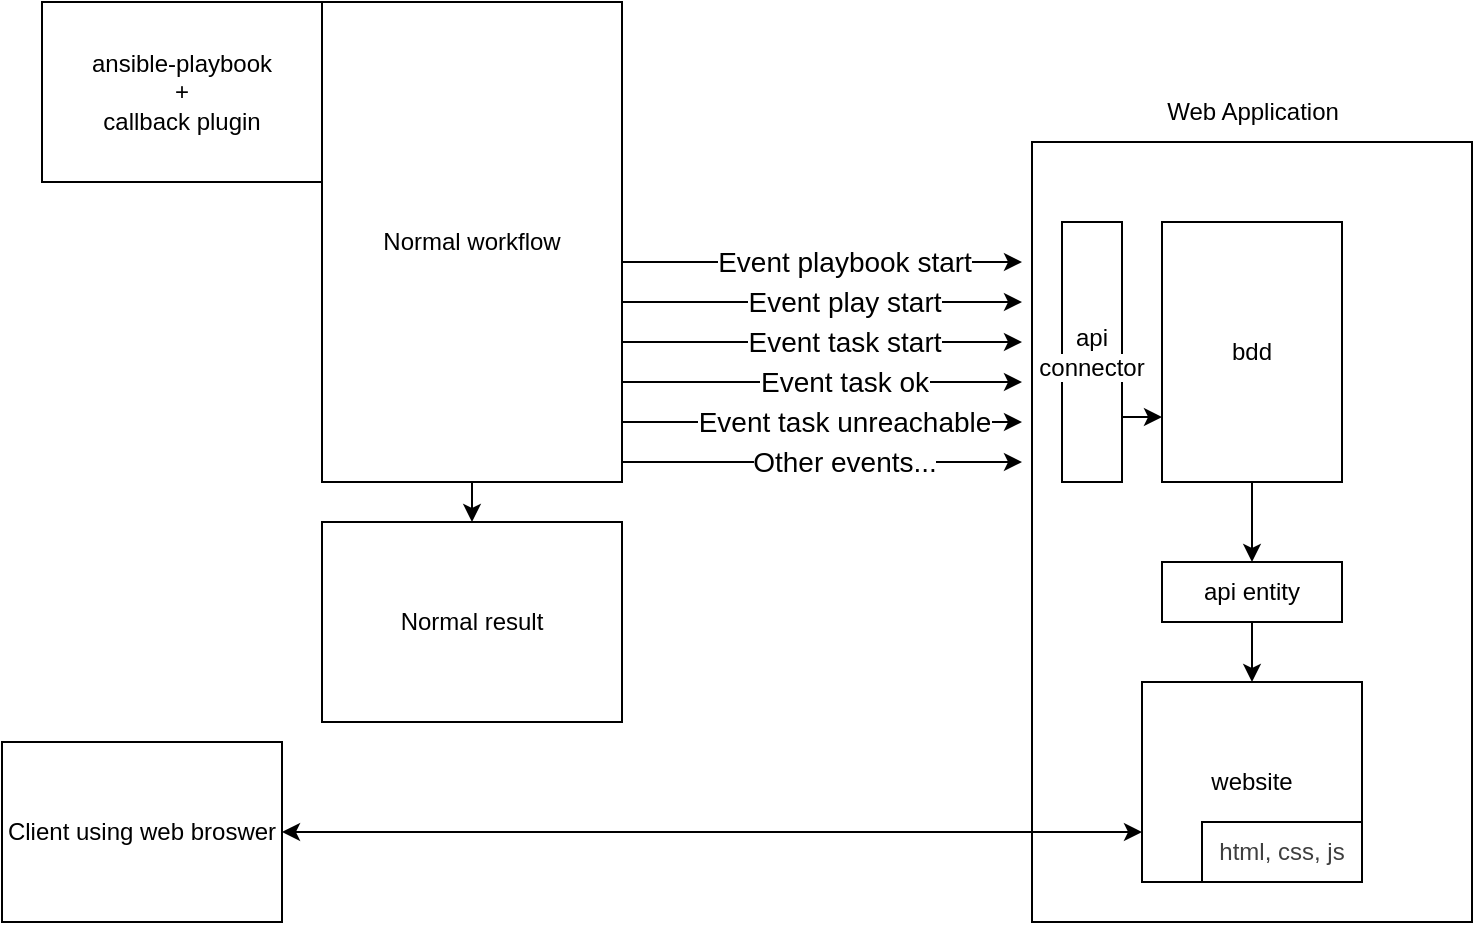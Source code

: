 <mxfile>
    <diagram id="HcixPKXLSJFSV96Jq3hc" name="Page-1">
        <mxGraphModel dx="1040" dy="520" grid="1" gridSize="10" guides="1" tooltips="1" connect="1" arrows="1" fold="1" page="1" pageScale="1" pageWidth="1920" pageHeight="1200" math="0" shadow="0">
            <root>
                <mxCell id="0"/>
                <mxCell id="1" parent="0"/>
                <mxCell id="21" value="" style="rounded=0;whiteSpace=wrap;html=1;fillColor=none;" vertex="1" parent="1">
                    <mxGeometry x="685" y="320" width="220" height="390" as="geometry"/>
                </mxCell>
                <mxCell id="2" value="ansible-playbook&lt;br&gt;+&lt;br&gt;callback plugin" style="rounded=0;whiteSpace=wrap;html=1;" vertex="1" parent="1">
                    <mxGeometry x="190" y="250" width="140" height="90" as="geometry"/>
                </mxCell>
                <mxCell id="4" style="edgeStyle=none;html=1;exitX=1;exitY=0;exitDx=0;exitDy=0;" edge="1" parent="1">
                    <mxGeometry relative="1" as="geometry">
                        <mxPoint x="680" y="420" as="targetPoint"/>
                        <mxPoint x="480" y="420" as="sourcePoint"/>
                    </mxGeometry>
                </mxCell>
                <mxCell id="5" value="Event task start" style="edgeLabel;html=1;align=center;verticalAlign=middle;resizable=0;points=[];fontSize=14;" vertex="1" connectable="0" parent="4">
                    <mxGeometry x="0.433" y="2" relative="1" as="geometry">
                        <mxPoint x="-33" y="2" as="offset"/>
                    </mxGeometry>
                </mxCell>
                <mxCell id="17" style="edgeStyle=none;html=1;exitX=0.5;exitY=1;exitDx=0;exitDy=0;entryX=0.5;entryY=0;entryDx=0;entryDy=0;" edge="1" parent="1" source="3" target="15">
                    <mxGeometry relative="1" as="geometry"/>
                </mxCell>
                <mxCell id="3" value="Normal workflow" style="rounded=0;whiteSpace=wrap;html=1;" vertex="1" parent="1">
                    <mxGeometry x="330" y="250" width="150" height="240" as="geometry"/>
                </mxCell>
                <mxCell id="6" style="edgeStyle=none;html=1;exitX=1;exitY=0;exitDx=0;exitDy=0;" edge="1" parent="1">
                    <mxGeometry relative="1" as="geometry">
                        <mxPoint x="680" y="380" as="targetPoint"/>
                        <mxPoint x="480" y="380" as="sourcePoint"/>
                    </mxGeometry>
                </mxCell>
                <mxCell id="7" value="Event playbook start" style="edgeLabel;html=1;align=center;verticalAlign=middle;resizable=0;points=[];fontSize=14;" vertex="1" connectable="0" parent="6">
                    <mxGeometry x="0.433" y="2" relative="1" as="geometry">
                        <mxPoint x="-33" y="2" as="offset"/>
                    </mxGeometry>
                </mxCell>
                <mxCell id="9" style="edgeStyle=none;html=1;exitX=1;exitY=0;exitDx=0;exitDy=0;" edge="1" parent="1">
                    <mxGeometry relative="1" as="geometry">
                        <mxPoint x="680" y="400" as="targetPoint"/>
                        <mxPoint x="480" y="400" as="sourcePoint"/>
                    </mxGeometry>
                </mxCell>
                <mxCell id="10" value="Event play start" style="edgeLabel;html=1;align=center;verticalAlign=middle;resizable=0;points=[];fontSize=14;" vertex="1" connectable="0" parent="9">
                    <mxGeometry x="0.433" y="2" relative="1" as="geometry">
                        <mxPoint x="-33" y="2" as="offset"/>
                    </mxGeometry>
                </mxCell>
                <mxCell id="11" style="edgeStyle=none;html=1;exitX=1;exitY=0;exitDx=0;exitDy=0;" edge="1" parent="1">
                    <mxGeometry relative="1" as="geometry">
                        <mxPoint x="680" y="440" as="targetPoint"/>
                        <mxPoint x="480" y="440" as="sourcePoint"/>
                    </mxGeometry>
                </mxCell>
                <mxCell id="12" value="Event task ok" style="edgeLabel;html=1;align=center;verticalAlign=middle;resizable=0;points=[];fontSize=14;" vertex="1" connectable="0" parent="11">
                    <mxGeometry x="0.433" y="2" relative="1" as="geometry">
                        <mxPoint x="-33" y="2" as="offset"/>
                    </mxGeometry>
                </mxCell>
                <mxCell id="13" style="edgeStyle=none;html=1;" edge="1" parent="1">
                    <mxGeometry relative="1" as="geometry">
                        <mxPoint x="680" y="460" as="targetPoint"/>
                        <mxPoint x="480" y="460" as="sourcePoint"/>
                    </mxGeometry>
                </mxCell>
                <mxCell id="14" value="Event task unreachable" style="edgeLabel;html=1;align=center;verticalAlign=middle;resizable=0;points=[];fontSize=14;" vertex="1" connectable="0" parent="13">
                    <mxGeometry x="0.433" y="2" relative="1" as="geometry">
                        <mxPoint x="-33" y="2" as="offset"/>
                    </mxGeometry>
                </mxCell>
                <mxCell id="15" value="Normal result" style="rounded=0;whiteSpace=wrap;html=1;" vertex="1" parent="1">
                    <mxGeometry x="330" y="510" width="150" height="100" as="geometry"/>
                </mxCell>
                <mxCell id="18" style="edgeStyle=none;html=1;" edge="1" parent="1">
                    <mxGeometry relative="1" as="geometry">
                        <mxPoint x="680" y="480" as="targetPoint"/>
                        <mxPoint x="480" y="480" as="sourcePoint"/>
                    </mxGeometry>
                </mxCell>
                <mxCell id="19" value="Other events..." style="edgeLabel;html=1;align=center;verticalAlign=middle;resizable=0;points=[];fontSize=14;" vertex="1" connectable="0" parent="18">
                    <mxGeometry x="0.433" y="2" relative="1" as="geometry">
                        <mxPoint x="-33" y="2" as="offset"/>
                    </mxGeometry>
                </mxCell>
                <mxCell id="32" style="edgeStyle=none;html=1;exitX=0;exitY=0.5;exitDx=0;exitDy=0;entryX=0.5;entryY=1;entryDx=0;entryDy=0;startArrow=classic;startFill=1;endArrow=none;endFill=0;" edge="1" parent="1" source="20" target="22">
                    <mxGeometry relative="1" as="geometry"/>
                </mxCell>
                <mxCell id="20" value="api entity" style="rounded=0;whiteSpace=wrap;html=1;direction=south;" vertex="1" parent="1">
                    <mxGeometry x="750" y="530" width="90" height="30" as="geometry"/>
                </mxCell>
                <mxCell id="22" value="bdd" style="rounded=0;whiteSpace=wrap;html=1;" vertex="1" parent="1">
                    <mxGeometry x="750" y="360" width="90" height="130" as="geometry"/>
                </mxCell>
                <mxCell id="26" style="edgeStyle=orthogonalEdgeStyle;html=1;exitX=1;exitY=0.75;exitDx=0;exitDy=0;" edge="1" parent="1" source="23" target="22">
                    <mxGeometry relative="1" as="geometry">
                        <Array as="points">
                            <mxPoint x="760" y="458"/>
                        </Array>
                    </mxGeometry>
                </mxCell>
                <mxCell id="23" value="&lt;span style=&quot;background-color: light-dark(#ffffff, var(--ge-dark-color, #121212));&quot;&gt;api connector&lt;/span&gt;" style="rounded=0;whiteSpace=wrap;html=1;direction=east;" vertex="1" parent="1">
                    <mxGeometry x="700" y="360" width="30" height="130" as="geometry"/>
                </mxCell>
                <mxCell id="31" value="" style="group" vertex="1" connectable="0" parent="1">
                    <mxGeometry x="740" y="590" width="110" height="100" as="geometry"/>
                </mxCell>
                <mxCell id="27" value="website" style="rounded=0;whiteSpace=wrap;html=1;" vertex="1" parent="31">
                    <mxGeometry width="110" height="100" as="geometry"/>
                </mxCell>
                <mxCell id="30" value="&lt;span style=&quot;color: rgb(63, 63, 63);&quot;&gt;html,&amp;nbsp;&lt;/span&gt;&lt;span style=&quot;color: rgb(63, 63, 63);&quot;&gt;css,&amp;nbsp;&lt;/span&gt;&lt;span style=&quot;color: rgb(63, 63, 63);&quot;&gt;js&lt;/span&gt;" style="rounded=0;whiteSpace=wrap;html=1;" vertex="1" parent="31">
                    <mxGeometry x="30" y="70" width="80" height="30" as="geometry"/>
                </mxCell>
                <mxCell id="34" style="edgeStyle=none;html=1;exitX=0.5;exitY=0;exitDx=0;exitDy=0;entryX=1;entryY=0.5;entryDx=0;entryDy=0;startArrow=classic;startFill=1;endArrow=none;endFill=0;" edge="1" parent="1" source="27" target="20">
                    <mxGeometry relative="1" as="geometry"/>
                </mxCell>
                <mxCell id="36" style="edgeStyle=none;html=1;exitX=1;exitY=0.5;exitDx=0;exitDy=0;entryX=0;entryY=0.75;entryDx=0;entryDy=0;startArrow=classic;startFill=1;" edge="1" parent="1" source="35" target="27">
                    <mxGeometry relative="1" as="geometry"/>
                </mxCell>
                <mxCell id="35" value="Client using web broswer" style="rounded=0;whiteSpace=wrap;html=1;" vertex="1" parent="1">
                    <mxGeometry x="170" y="620" width="140" height="90" as="geometry"/>
                </mxCell>
                <mxCell id="37" value="Web Application" style="text;html=1;align=center;verticalAlign=middle;resizable=0;points=[];autosize=1;strokeColor=none;fillColor=none;" vertex="1" parent="1">
                    <mxGeometry x="740" y="290" width="110" height="30" as="geometry"/>
                </mxCell>
            </root>
        </mxGraphModel>
    </diagram>
</mxfile>